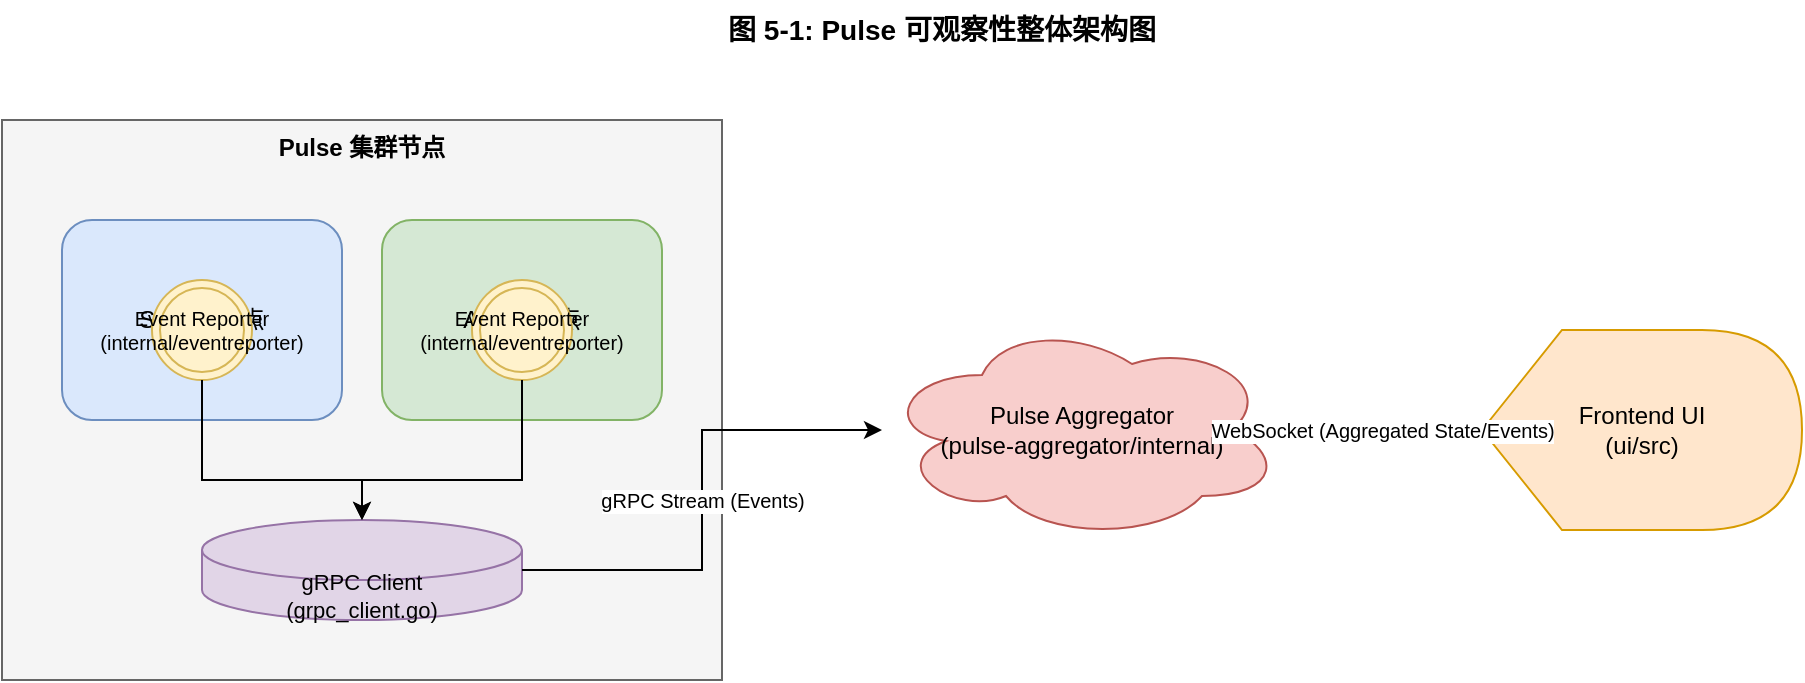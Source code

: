 <mxfile version="26.2.14">
  <diagram name="Observability Architecture" id="6DLIA3g4k_VJgWlVC2TL">
    <mxGraphModel dx="969" dy="578" grid="0" gridSize="10" guides="1" tooltips="1" connect="1" arrows="1" fold="1" page="0" pageScale="1" pageWidth="850" pageHeight="1100" math="0" shadow="0">
      <root>
        <mxCell id="0" />
        <mxCell id="1" parent="0" />
        <mxCell id="U4MRM5uoJ8ETrOe1Ctdm-1" value="Pulse 集群节点" style="rounded=0;whiteSpace=wrap;html=1;fillColor=#f5f5f5;strokeColor=#666666;verticalAlign=top;align=center;fontStyle=1" vertex="1" parent="1">
          <mxGeometry x="80" y="100" width="360" height="280" as="geometry" />
        </mxCell>
        <mxCell id="U4MRM5uoJ8ETrOe1Ctdm-2" value="Server 节点" style="rounded=1;whiteSpace=wrap;html=1;fontSize=12;fillColor=#dae8fc;strokeColor=#6c8ebf;" vertex="1" parent="1">
          <mxGeometry x="110" y="150" width="140" height="100" as="geometry" />
        </mxCell>
        <mxCell id="U4MRM5uoJ8ETrOe1Ctdm-3" value="Event Reporter&#xa;(internal/eventreporter)" style="ellipse;shape=doubleEllipse;whiteSpace=wrap;html=1;aspect=fixed;fontSize=10;fillColor=#fff2cc;strokeColor=#d6b656;" vertex="1" parent="U4MRM5uoJ8ETrOe1Ctdm-2">
          <mxGeometry x="45" y="30" width="50" height="50" as="geometry" />
        </mxCell>
        <mxCell id="U4MRM5uoJ8ETrOe1Ctdm-4" value="Agent 节点" style="rounded=1;whiteSpace=wrap;html=1;fontSize=12;fillColor=#d5e8d4;strokeColor=#82b366;" vertex="1" parent="1">
          <mxGeometry x="270" y="150" width="140" height="100" as="geometry" />
        </mxCell>
        <mxCell id="U4MRM5uoJ8ETrOe1Ctdm-5" value="Event Reporter&#xa;(internal/eventreporter)" style="ellipse;shape=doubleEllipse;whiteSpace=wrap;html=1;aspect=fixed;fontSize=10;fillColor=#fff2cc;strokeColor=#d6b656;" vertex="1" parent="U4MRM5uoJ8ETrOe1Ctdm-4">
          <mxGeometry x="45" y="30" width="50" height="50" as="geometry" />
        </mxCell>
        <mxCell id="U4MRM5uoJ8ETrOe1Ctdm-6" value="gRPC Client&#xa;(grpc_client.go)" style="shape=cylinder3;whiteSpace=wrap;html=1;boundedLbl=1;backgroundOutline=1;size=15;fontSize=11;fillColor=#e1d5e7;strokeColor=#9673a6;" vertex="1" parent="1">
          <mxGeometry x="180" y="300" width="160" height="50" as="geometry" />
        </mxCell>
        <mxCell id="U4MRM5uoJ8ETrOe1Ctdm-7" value="Pulse Aggregator&#xa;(pulse-aggregator/internal)" style="shape=cloud;whiteSpace=wrap;html=1;fontSize=12;fillColor=#f8cecc;strokeColor=#b85450;" vertex="1" parent="1">
          <mxGeometry x="520" y="200" width="200" height="110" as="geometry" />
        </mxCell>
        <mxCell id="U4MRM5uoJ8ETrOe1Ctdm-8" value="Frontend UI&#xa;(ui/src)" style="shape=display;whiteSpace=wrap;html=1;fontSize=12;fillColor=#ffe6cc;strokeColor=#d79b00;" vertex="1" parent="1">
          <mxGeometry x="820" y="205" width="160" height="100" as="geometry" />
        </mxCell>
        <mxCell id="U4MRM5uoJ8ETrOe1Ctdm-9" style="edgeStyle=orthogonalEdgeStyle;rounded=0;orthogonalLoop=1;jettySize=auto;html=1;entryX=0.5;entryY=0;entryDx=0;entryDy=0;endArrow=classic;endFill=1;fontSize=10;" edge="1" parent="1" source="U4MRM5uoJ8ETrOe1Ctdm-3" target="U4MRM5uoJ8ETrOe1Ctdm-6">
          <mxGeometry relative="1" as="geometry">
            <Array as="points">
              <mxPoint x="180" y="280" />
              <mxPoint x="260" y="280" />
            </Array>
          </mxGeometry>
        </mxCell>
        <mxCell id="U4MRM5uoJ8ETrOe1Ctdm-10" style="edgeStyle=orthogonalEdgeStyle;rounded=0;orthogonalLoop=1;jettySize=auto;html=1;entryX=0.5;entryY=0;entryDx=0;entryDy=0;endArrow=classic;endFill=1;fontSize=10;" edge="1" parent="1" source="U4MRM5uoJ8ETrOe1Ctdm-5" target="U4MRM5uoJ8ETrOe1Ctdm-6">
          <mxGeometry relative="1" as="geometry">
            <Array as="points">
              <mxPoint x="340" y="280" />
              <mxPoint x="260" y="280" />
            </Array>
          </mxGeometry>
        </mxCell>
        <mxCell id="U4MRM5uoJ8ETrOe1Ctdm-11" value="gRPC Stream (Events)" style="endArrow=classic;html=1;rounded=0;exitX=1;exitY=0.5;exitDx=0;exitDy=0;entryX=0;entryY=0.5;entryDx=0;entryDy=0;fontSize=10;" edge="1" parent="1" source="U4MRM5uoJ8ETrOe1Ctdm-6" target="U4MRM5uoJ8ETrOe1Ctdm-7">
          <mxGeometry width="100" height="100" relative="1" as="geometry">
            <mxPoint x="400" y="325" as="sourcePoint" />
            <mxPoint x="510" y="255" as="targetPoint" />
            <Array as="points">
              <mxPoint x="430" y="325" />
              <mxPoint x="430" y="255" />
            </Array>
          </mxGeometry>
        </mxCell>
        <mxCell id="U4MRM5uoJ8ETrOe1Ctdm-12" value="WebSocket (Aggregated State/Events)" style="endArrow=classic;html=1;rounded=0;exitX=1;exitY=0.5;exitDx=0;exitDy=0;entryX=0;entryY=0.5;entryDx=0;entryDy=0;fontSize=10;" edge="1" parent="1" source="U4MRM5uoJ8ETrOe1Ctdm-7" target="U4MRM5uoJ8ETrOe1Ctdm-8">
          <mxGeometry width="100" height="100" relative="1" as="geometry">
            <mxPoint x="730" y="255" as="sourcePoint" />
            <mxPoint x="830" y="255" as="targetPoint" />
          </mxGeometry>
        </mxCell>
        <mxCell id="U4MRM5uoJ8ETrOe1Ctdm-13" value="图 5-1: Pulse 可观察性整体架构图" style="text;html=1;strokeColor=none;fillColor=none;align=center;verticalAlign=middle;whiteSpace=wrap;rounded=0;fontSize=14;fontStyle=1" vertex="1" parent="1">
          <mxGeometry x="400" y="40" width="300" height="30" as="geometry" />
        </mxCell>
      </root>
    </mxGraphModel>
  </diagram>
</mxfile>
